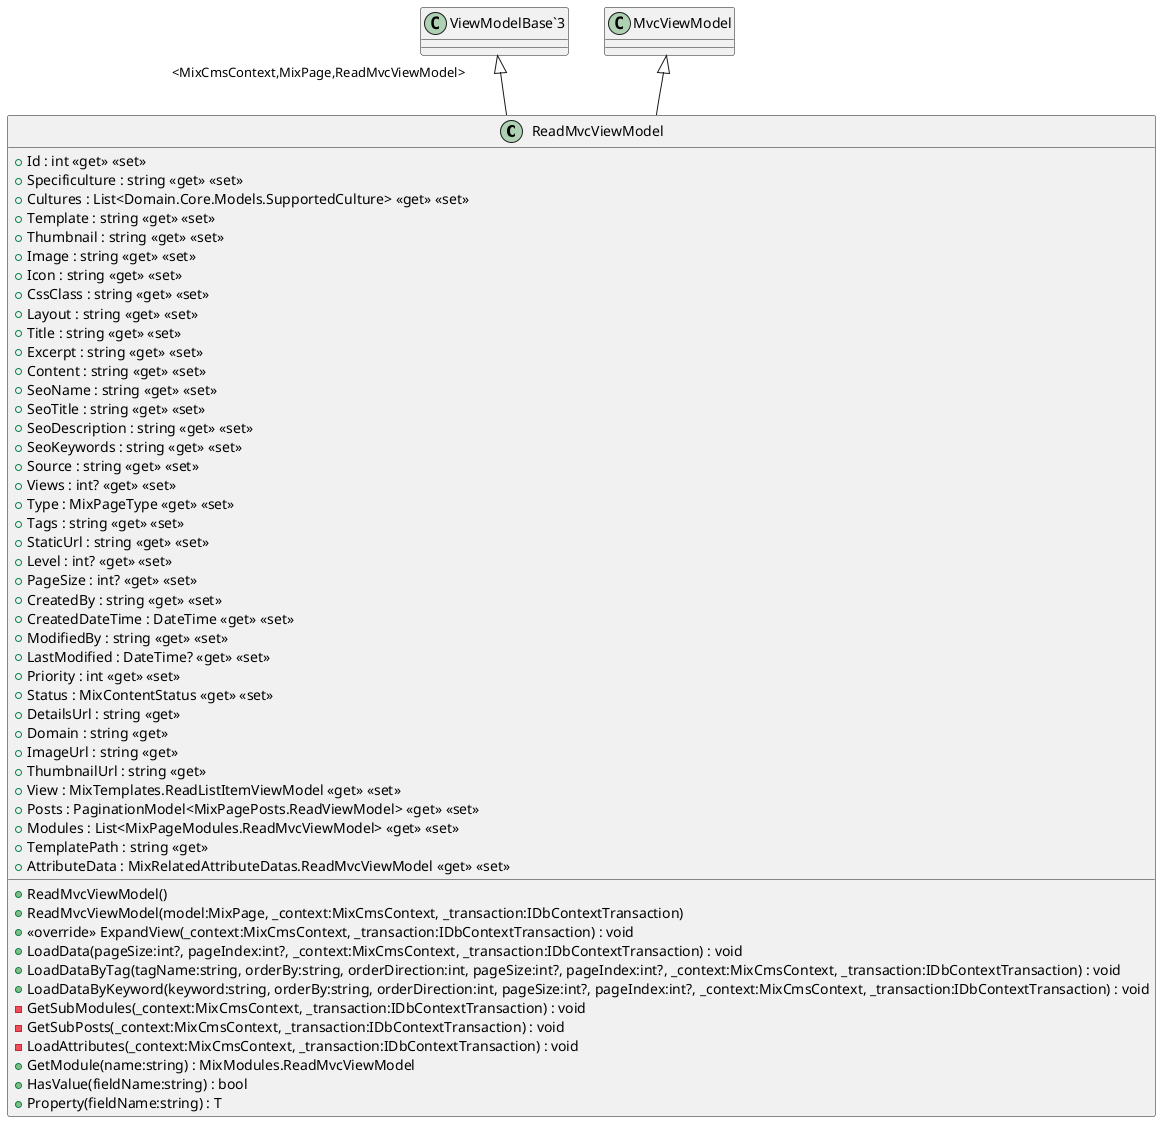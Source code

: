 @startuml
class ReadMvcViewModel {
    + Id : int <<get>> <<set>>
    + Specificulture : string <<get>> <<set>>
    + Cultures : List<Domain.Core.Models.SupportedCulture> <<get>> <<set>>
    + Template : string <<get>> <<set>>
    + Thumbnail : string <<get>> <<set>>
    + Image : string <<get>> <<set>>
    + Icon : string <<get>> <<set>>
    + CssClass : string <<get>> <<set>>
    + Layout : string <<get>> <<set>>
    + Title : string <<get>> <<set>>
    + Excerpt : string <<get>> <<set>>
    + Content : string <<get>> <<set>>
    + SeoName : string <<get>> <<set>>
    + SeoTitle : string <<get>> <<set>>
    + SeoDescription : string <<get>> <<set>>
    + SeoKeywords : string <<get>> <<set>>
    + Source : string <<get>> <<set>>
    + Views : int? <<get>> <<set>>
    + Type : MixPageType <<get>> <<set>>
    + Tags : string <<get>> <<set>>
    + StaticUrl : string <<get>> <<set>>
    + Level : int? <<get>> <<set>>
    + PageSize : int? <<get>> <<set>>
    + CreatedBy : string <<get>> <<set>>
    + CreatedDateTime : DateTime <<get>> <<set>>
    + ModifiedBy : string <<get>> <<set>>
    + LastModified : DateTime? <<get>> <<set>>
    + Priority : int <<get>> <<set>>
    + Status : MixContentStatus <<get>> <<set>>
    + DetailsUrl : string <<get>>
    + Domain : string <<get>>
    + ImageUrl : string <<get>>
    + ThumbnailUrl : string <<get>>
    + View : MixTemplates.ReadListItemViewModel <<get>> <<set>>
    + Posts : PaginationModel<MixPagePosts.ReadViewModel> <<get>> <<set>>
    + Modules : List<MixPageModules.ReadMvcViewModel> <<get>> <<set>>
    + TemplatePath : string <<get>>
    + AttributeData : MixRelatedAttributeDatas.ReadMvcViewModel <<get>> <<set>>
    + ReadMvcViewModel()
    + ReadMvcViewModel(model:MixPage, _context:MixCmsContext, _transaction:IDbContextTransaction)
    + <<override>> ExpandView(_context:MixCmsContext, _transaction:IDbContextTransaction) : void
    + LoadData(pageSize:int?, pageIndex:int?, _context:MixCmsContext, _transaction:IDbContextTransaction) : void
    + LoadDataByTag(tagName:string, orderBy:string, orderDirection:int, pageSize:int?, pageIndex:int?, _context:MixCmsContext, _transaction:IDbContextTransaction) : void
    + LoadDataByKeyword(keyword:string, orderBy:string, orderDirection:int, pageSize:int?, pageIndex:int?, _context:MixCmsContext, _transaction:IDbContextTransaction) : void
    - GetSubModules(_context:MixCmsContext, _transaction:IDbContextTransaction) : void
    - GetSubPosts(_context:MixCmsContext, _transaction:IDbContextTransaction) : void
    - LoadAttributes(_context:MixCmsContext, _transaction:IDbContextTransaction) : void
    + GetModule(name:string) : MixModules.ReadMvcViewModel
    + HasValue(fieldName:string) : bool
    + Property(fieldName:string) : T
}
"ViewModelBase`3" "<MixCmsContext,MixPage,ReadMvcViewModel>" <|-- ReadMvcViewModel
MvcViewModel <|-- ReadMvcViewModel
@enduml
